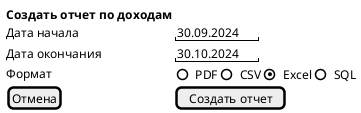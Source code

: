@startsalt Создание отчета по доходам
{
    <b>Создать отчет по доходам
    Дата начала    | "30.09.2024"
    Дата окончания | "30.10.2024"
    Формат         | {() PDF | () CSV | (X) Excel | () SQL}
    [Отмена]       | [Создать отчет]
}
@endsalt

https://www.plantuml.com/plantuml/png/SoWkIImgAKxCAL6uiF32lWlRBsoviE72tWixBcnLkB3lOjF5zWjRBpPTsA1mOV-5VGeNjW35Me7AG8hsS5LpAG21JP8TGYjGHm-IHcpQm9ekJ06g1Pkx5yXe1uhl1dA0e4P1oTX0py1IpyZ0o4G9LItGX5r0l1Ue7kp6Y_rGvOO6oCgN06rhkB07f4a12e3ggZKq5G9St80i8CCvE0p4YD1KSAr8Jis120O7-jI2JOY-CEzY4z20hI37nS9DYCRfpLYkMYw7rBmKK3W20000